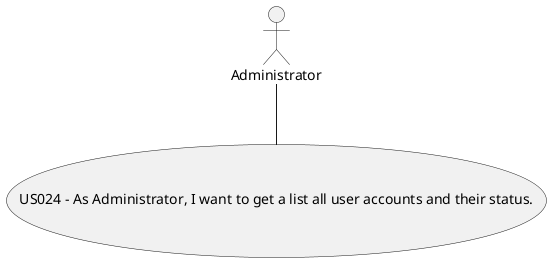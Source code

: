 @startuml
'https://plantuml.com/use-case-diagram

actor Administrator

usecase (US024 - As Administrator, I want to get a list all user accounts and their status.)

:Administrator: -- (US024 - As Administrator, I want to get a list all user accounts and their status.)
@enduml